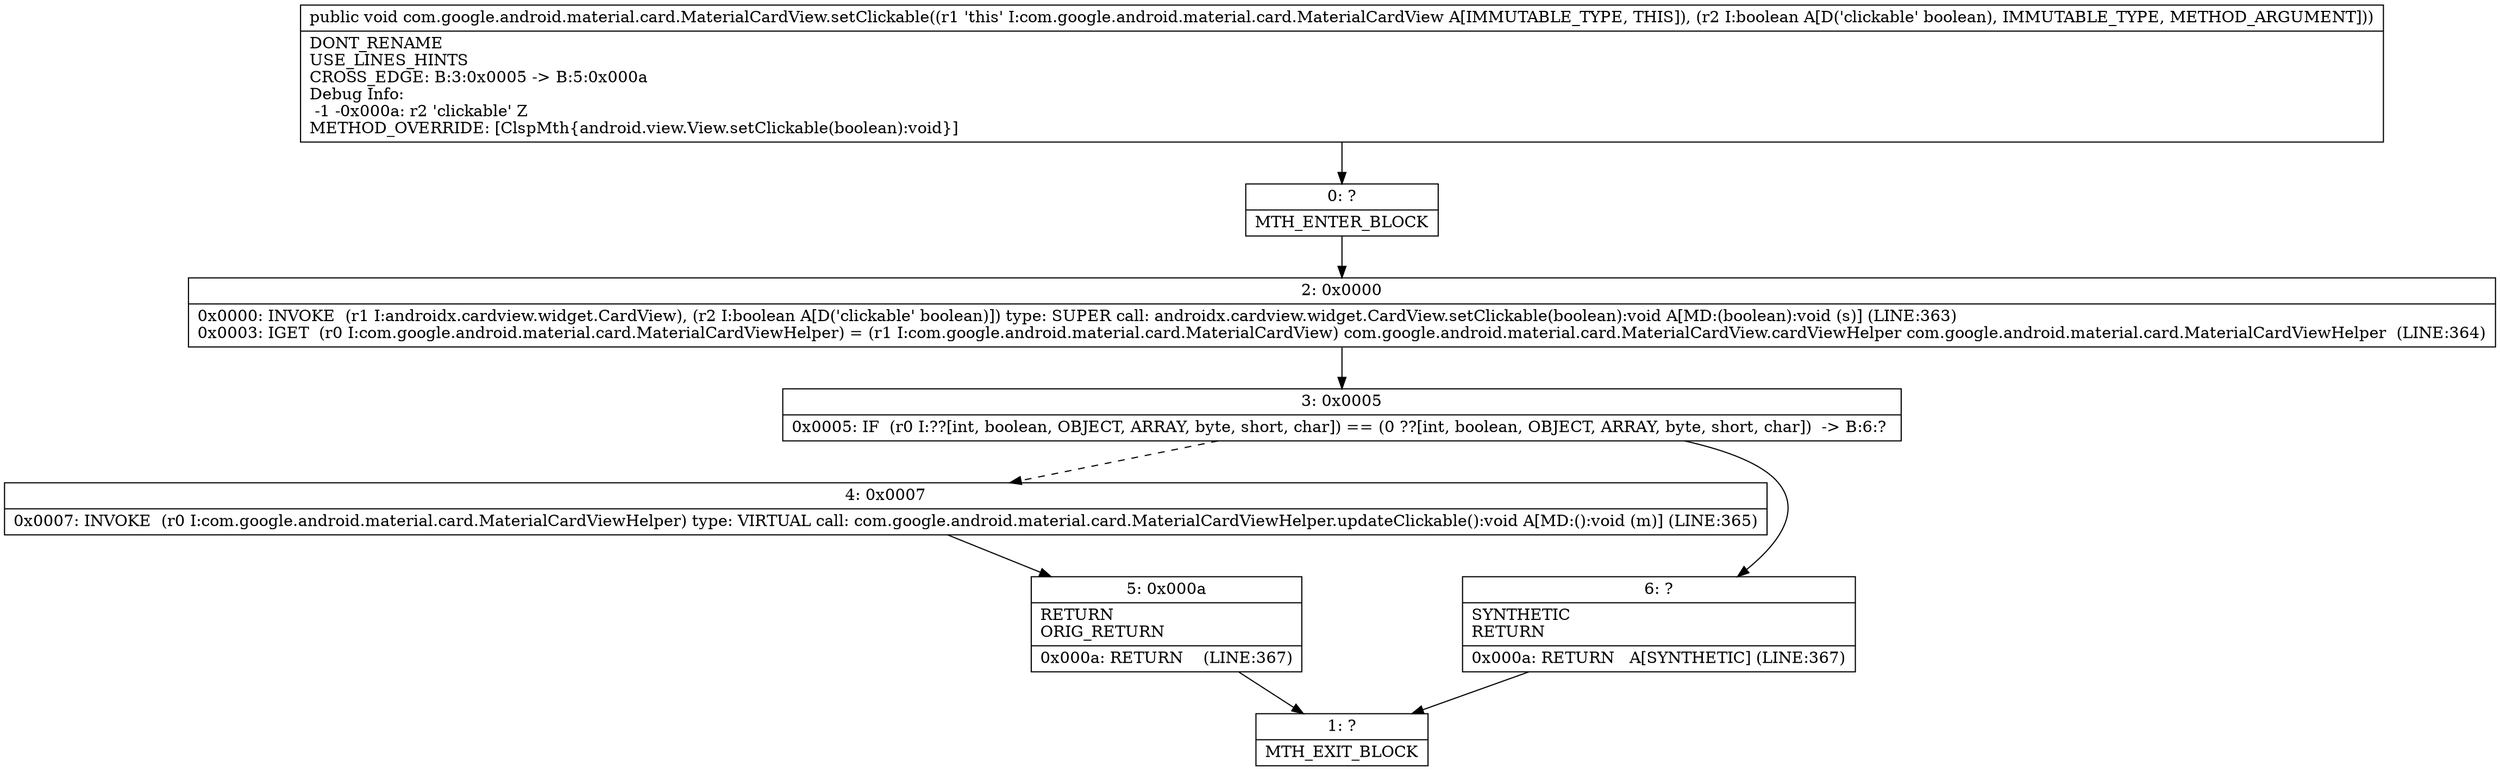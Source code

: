 digraph "CFG forcom.google.android.material.card.MaterialCardView.setClickable(Z)V" {
Node_0 [shape=record,label="{0\:\ ?|MTH_ENTER_BLOCK\l}"];
Node_2 [shape=record,label="{2\:\ 0x0000|0x0000: INVOKE  (r1 I:androidx.cardview.widget.CardView), (r2 I:boolean A[D('clickable' boolean)]) type: SUPER call: androidx.cardview.widget.CardView.setClickable(boolean):void A[MD:(boolean):void (s)] (LINE:363)\l0x0003: IGET  (r0 I:com.google.android.material.card.MaterialCardViewHelper) = (r1 I:com.google.android.material.card.MaterialCardView) com.google.android.material.card.MaterialCardView.cardViewHelper com.google.android.material.card.MaterialCardViewHelper  (LINE:364)\l}"];
Node_3 [shape=record,label="{3\:\ 0x0005|0x0005: IF  (r0 I:??[int, boolean, OBJECT, ARRAY, byte, short, char]) == (0 ??[int, boolean, OBJECT, ARRAY, byte, short, char])  \-\> B:6:? \l}"];
Node_4 [shape=record,label="{4\:\ 0x0007|0x0007: INVOKE  (r0 I:com.google.android.material.card.MaterialCardViewHelper) type: VIRTUAL call: com.google.android.material.card.MaterialCardViewHelper.updateClickable():void A[MD:():void (m)] (LINE:365)\l}"];
Node_5 [shape=record,label="{5\:\ 0x000a|RETURN\lORIG_RETURN\l|0x000a: RETURN    (LINE:367)\l}"];
Node_1 [shape=record,label="{1\:\ ?|MTH_EXIT_BLOCK\l}"];
Node_6 [shape=record,label="{6\:\ ?|SYNTHETIC\lRETURN\l|0x000a: RETURN   A[SYNTHETIC] (LINE:367)\l}"];
MethodNode[shape=record,label="{public void com.google.android.material.card.MaterialCardView.setClickable((r1 'this' I:com.google.android.material.card.MaterialCardView A[IMMUTABLE_TYPE, THIS]), (r2 I:boolean A[D('clickable' boolean), IMMUTABLE_TYPE, METHOD_ARGUMENT]))  | DONT_RENAME\lUSE_LINES_HINTS\lCROSS_EDGE: B:3:0x0005 \-\> B:5:0x000a\lDebug Info:\l  \-1 \-0x000a: r2 'clickable' Z\lMETHOD_OVERRIDE: [ClspMth\{android.view.View.setClickable(boolean):void\}]\l}"];
MethodNode -> Node_0;Node_0 -> Node_2;
Node_2 -> Node_3;
Node_3 -> Node_4[style=dashed];
Node_3 -> Node_6;
Node_4 -> Node_5;
Node_5 -> Node_1;
Node_6 -> Node_1;
}

